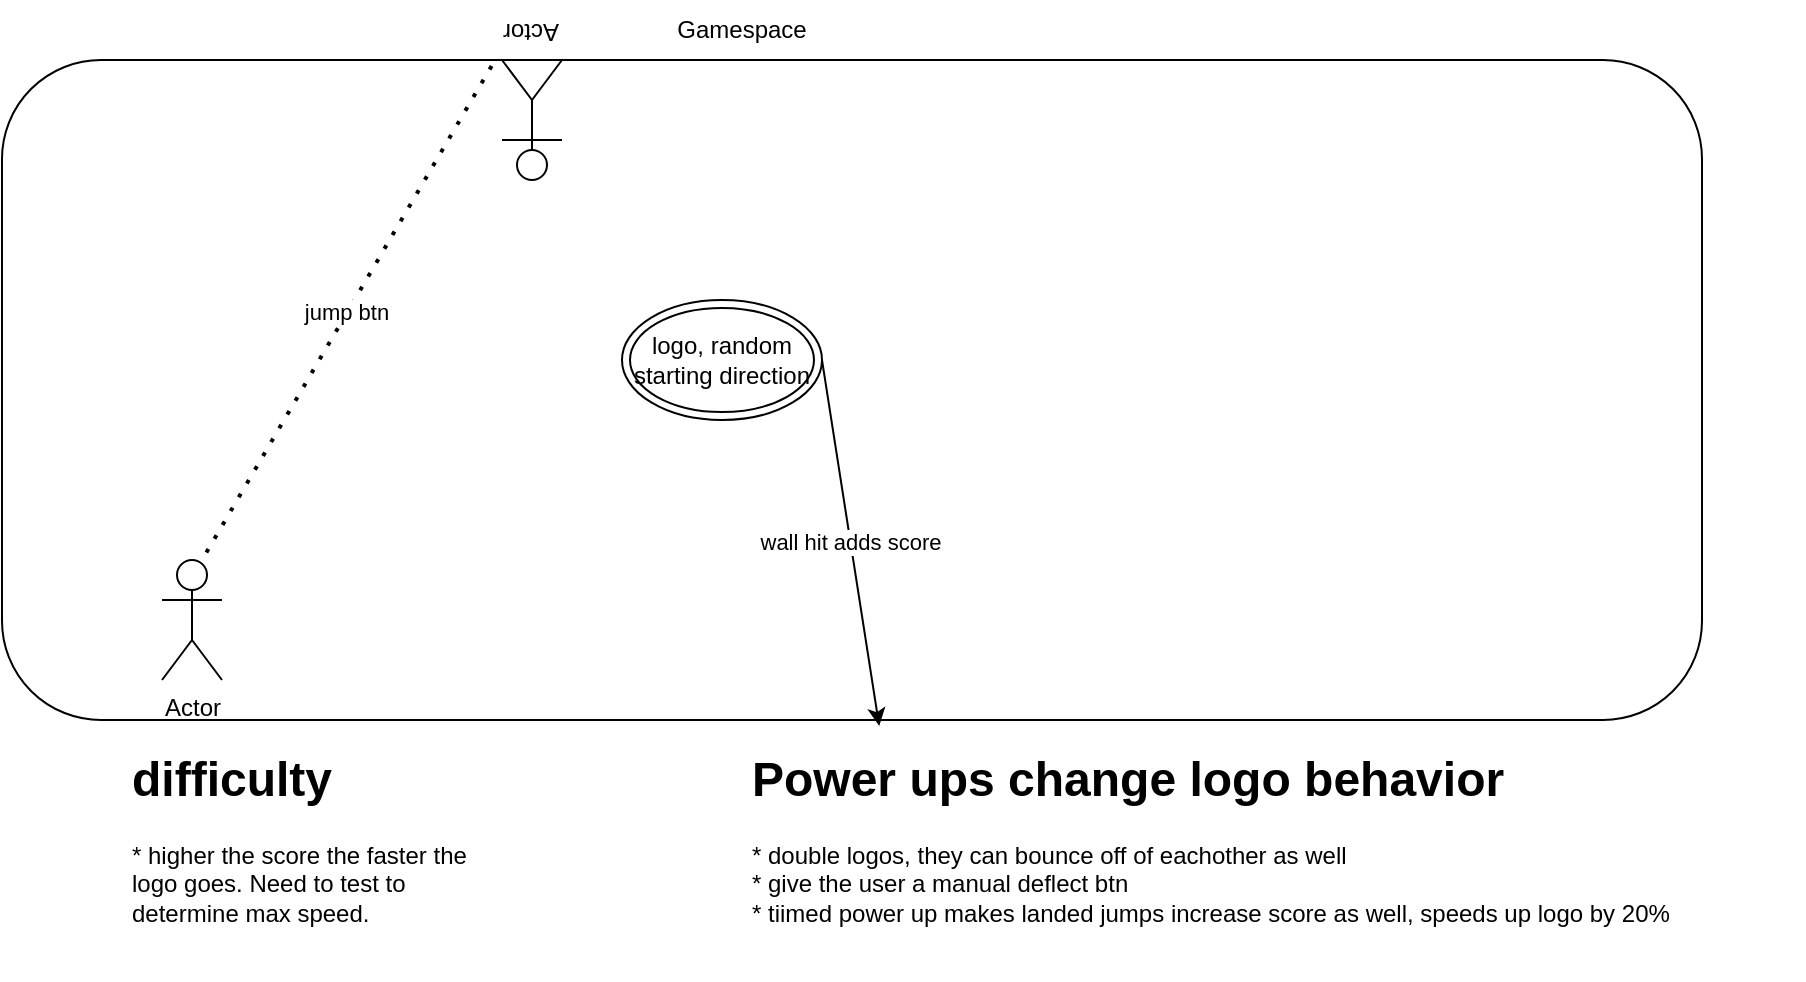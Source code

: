 <mxfile version="21.6.5" type="device">
  <diagram name="Page-1" id="oWkD6Wb1NbWKEjMFCBf-">
    <mxGraphModel dx="1024" dy="1027" grid="1" gridSize="10" guides="1" tooltips="1" connect="1" arrows="1" fold="1" page="1" pageScale="1" pageWidth="850" pageHeight="1100" math="0" shadow="0">
      <root>
        <mxCell id="0" />
        <mxCell id="1" parent="0" />
        <mxCell id="XLxqUvMv8q_bMV9QjdDZ-18" value="" style="rounded=1;whiteSpace=wrap;html=1;" vertex="1" parent="1">
          <mxGeometry y="490" width="850" height="330" as="geometry" />
        </mxCell>
        <mxCell id="XLxqUvMv8q_bMV9QjdDZ-19" value="Gamespace" style="text;html=1;strokeColor=none;fillColor=none;align=center;verticalAlign=middle;whiteSpace=wrap;rounded=0;" vertex="1" parent="1">
          <mxGeometry x="340" y="460" width="60" height="30" as="geometry" />
        </mxCell>
        <mxCell id="XLxqUvMv8q_bMV9QjdDZ-20" value="Actor" style="shape=umlActor;verticalLabelPosition=bottom;verticalAlign=top;html=1;outlineConnect=0;" vertex="1" parent="1">
          <mxGeometry x="80" y="740" width="30" height="60" as="geometry" />
        </mxCell>
        <mxCell id="XLxqUvMv8q_bMV9QjdDZ-21" value="jump btn" style="endArrow=none;dashed=1;html=1;dashPattern=1 3;strokeWidth=2;rounded=0;exitX=0.288;exitY=0.009;exitDx=0;exitDy=0;exitPerimeter=0;" edge="1" parent="1" source="XLxqUvMv8q_bMV9QjdDZ-18">
          <mxGeometry width="50" height="50" relative="1" as="geometry">
            <mxPoint x="210" y="710.32" as="sourcePoint" />
            <mxPoint x="100" y="740.003" as="targetPoint" />
          </mxGeometry>
        </mxCell>
        <mxCell id="XLxqUvMv8q_bMV9QjdDZ-22" value="Actor" style="shape=umlActor;verticalLabelPosition=bottom;verticalAlign=top;html=1;outlineConnect=0;rotation=-180;" vertex="1" parent="1">
          <mxGeometry x="250" y="490" width="30" height="60" as="geometry" />
        </mxCell>
        <mxCell id="XLxqUvMv8q_bMV9QjdDZ-23" value="logo, random starting direction" style="ellipse;shape=doubleEllipse;whiteSpace=wrap;html=1;" vertex="1" parent="1">
          <mxGeometry x="310" y="610" width="100" height="60" as="geometry" />
        </mxCell>
        <mxCell id="XLxqUvMv8q_bMV9QjdDZ-25" value="wall hit adds score" style="endArrow=classic;html=1;rounded=0;entryX=0.516;entryY=1.009;entryDx=0;entryDy=0;entryPerimeter=0;" edge="1" parent="1" target="XLxqUvMv8q_bMV9QjdDZ-18">
          <mxGeometry width="50" height="50" relative="1" as="geometry">
            <mxPoint x="410" y="640" as="sourcePoint" />
            <mxPoint x="460" y="590" as="targetPoint" />
          </mxGeometry>
        </mxCell>
        <mxCell id="XLxqUvMv8q_bMV9QjdDZ-28" value="&lt;h1&gt;Power ups change logo behavior&lt;/h1&gt;&lt;div&gt;* double logos, they can bounce off of eachother as well&lt;/div&gt;&lt;div&gt;* give the user a manual deflect btn&lt;/div&gt;&lt;div&gt;* tiimed power up makes landed jumps increase score as well, speeds up logo by 20%&lt;/div&gt;" style="text;html=1;strokeColor=none;fillColor=none;spacing=5;spacingTop=-20;whiteSpace=wrap;overflow=hidden;rounded=0;" vertex="1" parent="1">
          <mxGeometry x="370" y="830" width="531" height="120" as="geometry" />
        </mxCell>
        <mxCell id="XLxqUvMv8q_bMV9QjdDZ-29" value="&lt;h1&gt;difficulty&lt;/h1&gt;&lt;div&gt;* higher the score the faster the logo goes. Need to test to determine max speed.&lt;/div&gt;" style="text;html=1;strokeColor=none;fillColor=none;spacing=5;spacingTop=-20;whiteSpace=wrap;overflow=hidden;rounded=0;" vertex="1" parent="1">
          <mxGeometry x="60" y="830" width="190" height="120" as="geometry" />
        </mxCell>
      </root>
    </mxGraphModel>
  </diagram>
</mxfile>
